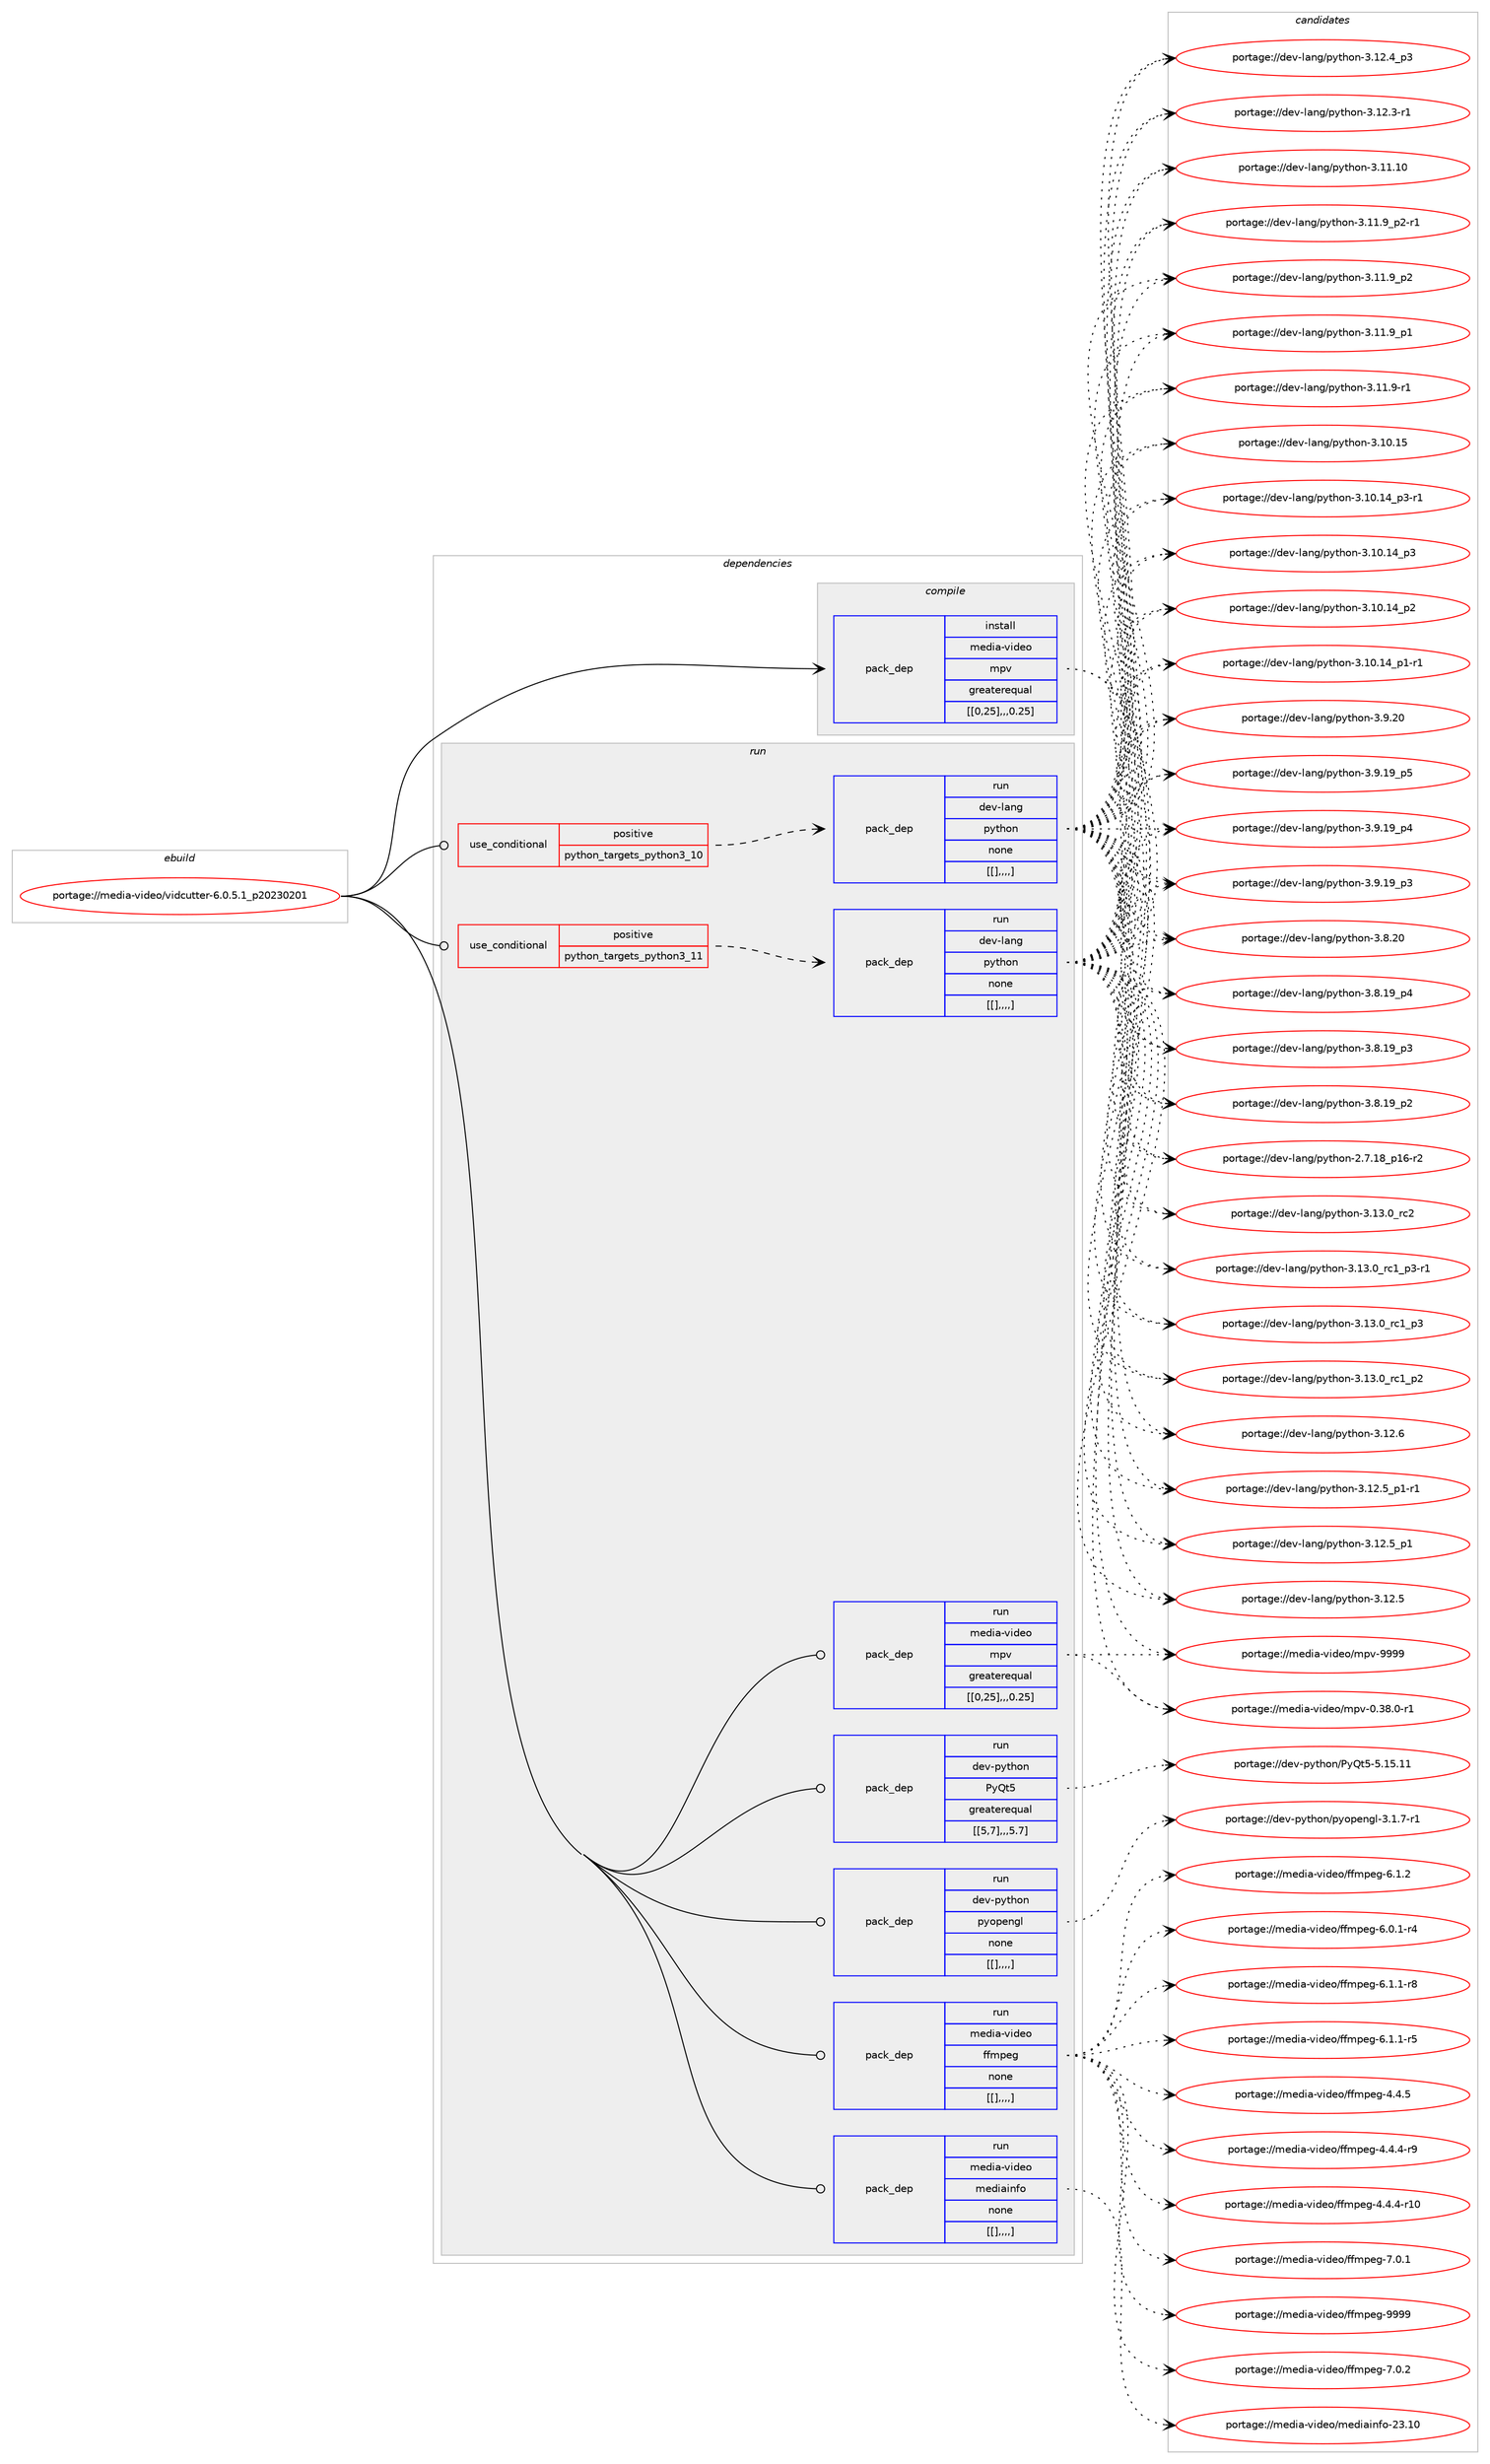 digraph prolog {

# *************
# Graph options
# *************

newrank=true;
concentrate=true;
compound=true;
graph [rankdir=LR,fontname=Helvetica,fontsize=10,ranksep=1.5];#, ranksep=2.5, nodesep=0.2];
edge  [arrowhead=vee];
node  [fontname=Helvetica,fontsize=10];

# **********
# The ebuild
# **********

subgraph cluster_leftcol {
color=gray;
label=<<i>ebuild</i>>;
id [label="portage://media-video/vidcutter-6.0.5.1_p20230201", color=red, width=4, href="../media-video/vidcutter-6.0.5.1_p20230201.svg"];
}

# ****************
# The dependencies
# ****************

subgraph cluster_midcol {
color=gray;
label=<<i>dependencies</i>>;
subgraph cluster_compile {
fillcolor="#eeeeee";
style=filled;
label=<<i>compile</i>>;
subgraph pack259565 {
dependency352610 [label=<<TABLE BORDER="0" CELLBORDER="1" CELLSPACING="0" CELLPADDING="4" WIDTH="220"><TR><TD ROWSPAN="6" CELLPADDING="30">pack_dep</TD></TR><TR><TD WIDTH="110">install</TD></TR><TR><TD>media-video</TD></TR><TR><TD>mpv</TD></TR><TR><TD>greaterequal</TD></TR><TR><TD>[[0,25],,,0.25]</TD></TR></TABLE>>, shape=none, color=blue];
}
id:e -> dependency352610:w [weight=20,style="solid",arrowhead="vee"];
}
subgraph cluster_compileandrun {
fillcolor="#eeeeee";
style=filled;
label=<<i>compile and run</i>>;
}
subgraph cluster_run {
fillcolor="#eeeeee";
style=filled;
label=<<i>run</i>>;
subgraph cond90345 {
dependency352611 [label=<<TABLE BORDER="0" CELLBORDER="1" CELLSPACING="0" CELLPADDING="4"><TR><TD ROWSPAN="3" CELLPADDING="10">use_conditional</TD></TR><TR><TD>positive</TD></TR><TR><TD>python_targets_python3_10</TD></TR></TABLE>>, shape=none, color=red];
subgraph pack259566 {
dependency352612 [label=<<TABLE BORDER="0" CELLBORDER="1" CELLSPACING="0" CELLPADDING="4" WIDTH="220"><TR><TD ROWSPAN="6" CELLPADDING="30">pack_dep</TD></TR><TR><TD WIDTH="110">run</TD></TR><TR><TD>dev-lang</TD></TR><TR><TD>python</TD></TR><TR><TD>none</TD></TR><TR><TD>[[],,,,]</TD></TR></TABLE>>, shape=none, color=blue];
}
dependency352611:e -> dependency352612:w [weight=20,style="dashed",arrowhead="vee"];
}
id:e -> dependency352611:w [weight=20,style="solid",arrowhead="odot"];
subgraph cond90346 {
dependency352613 [label=<<TABLE BORDER="0" CELLBORDER="1" CELLSPACING="0" CELLPADDING="4"><TR><TD ROWSPAN="3" CELLPADDING="10">use_conditional</TD></TR><TR><TD>positive</TD></TR><TR><TD>python_targets_python3_11</TD></TR></TABLE>>, shape=none, color=red];
subgraph pack259567 {
dependency352614 [label=<<TABLE BORDER="0" CELLBORDER="1" CELLSPACING="0" CELLPADDING="4" WIDTH="220"><TR><TD ROWSPAN="6" CELLPADDING="30">pack_dep</TD></TR><TR><TD WIDTH="110">run</TD></TR><TR><TD>dev-lang</TD></TR><TR><TD>python</TD></TR><TR><TD>none</TD></TR><TR><TD>[[],,,,]</TD></TR></TABLE>>, shape=none, color=blue];
}
dependency352613:e -> dependency352614:w [weight=20,style="dashed",arrowhead="vee"];
}
id:e -> dependency352613:w [weight=20,style="solid",arrowhead="odot"];
subgraph pack259568 {
dependency352615 [label=<<TABLE BORDER="0" CELLBORDER="1" CELLSPACING="0" CELLPADDING="4" WIDTH="220"><TR><TD ROWSPAN="6" CELLPADDING="30">pack_dep</TD></TR><TR><TD WIDTH="110">run</TD></TR><TR><TD>dev-python</TD></TR><TR><TD>PyQt5</TD></TR><TR><TD>greaterequal</TD></TR><TR><TD>[[5,7],,,5.7]</TD></TR></TABLE>>, shape=none, color=blue];
}
id:e -> dependency352615:w [weight=20,style="solid",arrowhead="odot"];
subgraph pack259569 {
dependency352616 [label=<<TABLE BORDER="0" CELLBORDER="1" CELLSPACING="0" CELLPADDING="4" WIDTH="220"><TR><TD ROWSPAN="6" CELLPADDING="30">pack_dep</TD></TR><TR><TD WIDTH="110">run</TD></TR><TR><TD>dev-python</TD></TR><TR><TD>pyopengl</TD></TR><TR><TD>none</TD></TR><TR><TD>[[],,,,]</TD></TR></TABLE>>, shape=none, color=blue];
}
id:e -> dependency352616:w [weight=20,style="solid",arrowhead="odot"];
subgraph pack259570 {
dependency352617 [label=<<TABLE BORDER="0" CELLBORDER="1" CELLSPACING="0" CELLPADDING="4" WIDTH="220"><TR><TD ROWSPAN="6" CELLPADDING="30">pack_dep</TD></TR><TR><TD WIDTH="110">run</TD></TR><TR><TD>media-video</TD></TR><TR><TD>ffmpeg</TD></TR><TR><TD>none</TD></TR><TR><TD>[[],,,,]</TD></TR></TABLE>>, shape=none, color=blue];
}
id:e -> dependency352617:w [weight=20,style="solid",arrowhead="odot"];
subgraph pack259571 {
dependency352618 [label=<<TABLE BORDER="0" CELLBORDER="1" CELLSPACING="0" CELLPADDING="4" WIDTH="220"><TR><TD ROWSPAN="6" CELLPADDING="30">pack_dep</TD></TR><TR><TD WIDTH="110">run</TD></TR><TR><TD>media-video</TD></TR><TR><TD>mediainfo</TD></TR><TR><TD>none</TD></TR><TR><TD>[[],,,,]</TD></TR></TABLE>>, shape=none, color=blue];
}
id:e -> dependency352618:w [weight=20,style="solid",arrowhead="odot"];
subgraph pack259572 {
dependency352619 [label=<<TABLE BORDER="0" CELLBORDER="1" CELLSPACING="0" CELLPADDING="4" WIDTH="220"><TR><TD ROWSPAN="6" CELLPADDING="30">pack_dep</TD></TR><TR><TD WIDTH="110">run</TD></TR><TR><TD>media-video</TD></TR><TR><TD>mpv</TD></TR><TR><TD>greaterequal</TD></TR><TR><TD>[[0,25],,,0.25]</TD></TR></TABLE>>, shape=none, color=blue];
}
id:e -> dependency352619:w [weight=20,style="solid",arrowhead="odot"];
}
}

# **************
# The candidates
# **************

subgraph cluster_choices {
rank=same;
color=gray;
label=<<i>candidates</i>>;

subgraph choice259565 {
color=black;
nodesep=1;
choice1091011001059745118105100101111471091121184557575757 [label="portage://media-video/mpv-9999", color=red, width=4,href="../media-video/mpv-9999.svg"];
choice109101100105974511810510010111147109112118454846515646484511449 [label="portage://media-video/mpv-0.38.0-r1", color=red, width=4,href="../media-video/mpv-0.38.0-r1.svg"];
dependency352610:e -> choice1091011001059745118105100101111471091121184557575757:w [style=dotted,weight="100"];
dependency352610:e -> choice109101100105974511810510010111147109112118454846515646484511449:w [style=dotted,weight="100"];
}
subgraph choice259566 {
color=black;
nodesep=1;
choice10010111845108971101034711212111610411111045514649514648951149950 [label="portage://dev-lang/python-3.13.0_rc2", color=red, width=4,href="../dev-lang/python-3.13.0_rc2.svg"];
choice1001011184510897110103471121211161041111104551464951464895114994995112514511449 [label="portage://dev-lang/python-3.13.0_rc1_p3-r1", color=red, width=4,href="../dev-lang/python-3.13.0_rc1_p3-r1.svg"];
choice100101118451089711010347112121116104111110455146495146489511499499511251 [label="portage://dev-lang/python-3.13.0_rc1_p3", color=red, width=4,href="../dev-lang/python-3.13.0_rc1_p3.svg"];
choice100101118451089711010347112121116104111110455146495146489511499499511250 [label="portage://dev-lang/python-3.13.0_rc1_p2", color=red, width=4,href="../dev-lang/python-3.13.0_rc1_p2.svg"];
choice10010111845108971101034711212111610411111045514649504654 [label="portage://dev-lang/python-3.12.6", color=red, width=4,href="../dev-lang/python-3.12.6.svg"];
choice1001011184510897110103471121211161041111104551464950465395112494511449 [label="portage://dev-lang/python-3.12.5_p1-r1", color=red, width=4,href="../dev-lang/python-3.12.5_p1-r1.svg"];
choice100101118451089711010347112121116104111110455146495046539511249 [label="portage://dev-lang/python-3.12.5_p1", color=red, width=4,href="../dev-lang/python-3.12.5_p1.svg"];
choice10010111845108971101034711212111610411111045514649504653 [label="portage://dev-lang/python-3.12.5", color=red, width=4,href="../dev-lang/python-3.12.5.svg"];
choice100101118451089711010347112121116104111110455146495046529511251 [label="portage://dev-lang/python-3.12.4_p3", color=red, width=4,href="../dev-lang/python-3.12.4_p3.svg"];
choice100101118451089711010347112121116104111110455146495046514511449 [label="portage://dev-lang/python-3.12.3-r1", color=red, width=4,href="../dev-lang/python-3.12.3-r1.svg"];
choice1001011184510897110103471121211161041111104551464949464948 [label="portage://dev-lang/python-3.11.10", color=red, width=4,href="../dev-lang/python-3.11.10.svg"];
choice1001011184510897110103471121211161041111104551464949465795112504511449 [label="portage://dev-lang/python-3.11.9_p2-r1", color=red, width=4,href="../dev-lang/python-3.11.9_p2-r1.svg"];
choice100101118451089711010347112121116104111110455146494946579511250 [label="portage://dev-lang/python-3.11.9_p2", color=red, width=4,href="../dev-lang/python-3.11.9_p2.svg"];
choice100101118451089711010347112121116104111110455146494946579511249 [label="portage://dev-lang/python-3.11.9_p1", color=red, width=4,href="../dev-lang/python-3.11.9_p1.svg"];
choice100101118451089711010347112121116104111110455146494946574511449 [label="portage://dev-lang/python-3.11.9-r1", color=red, width=4,href="../dev-lang/python-3.11.9-r1.svg"];
choice1001011184510897110103471121211161041111104551464948464953 [label="portage://dev-lang/python-3.10.15", color=red, width=4,href="../dev-lang/python-3.10.15.svg"];
choice100101118451089711010347112121116104111110455146494846495295112514511449 [label="portage://dev-lang/python-3.10.14_p3-r1", color=red, width=4,href="../dev-lang/python-3.10.14_p3-r1.svg"];
choice10010111845108971101034711212111610411111045514649484649529511251 [label="portage://dev-lang/python-3.10.14_p3", color=red, width=4,href="../dev-lang/python-3.10.14_p3.svg"];
choice10010111845108971101034711212111610411111045514649484649529511250 [label="portage://dev-lang/python-3.10.14_p2", color=red, width=4,href="../dev-lang/python-3.10.14_p2.svg"];
choice100101118451089711010347112121116104111110455146494846495295112494511449 [label="portage://dev-lang/python-3.10.14_p1-r1", color=red, width=4,href="../dev-lang/python-3.10.14_p1-r1.svg"];
choice10010111845108971101034711212111610411111045514657465048 [label="portage://dev-lang/python-3.9.20", color=red, width=4,href="../dev-lang/python-3.9.20.svg"];
choice100101118451089711010347112121116104111110455146574649579511253 [label="portage://dev-lang/python-3.9.19_p5", color=red, width=4,href="../dev-lang/python-3.9.19_p5.svg"];
choice100101118451089711010347112121116104111110455146574649579511252 [label="portage://dev-lang/python-3.9.19_p4", color=red, width=4,href="../dev-lang/python-3.9.19_p4.svg"];
choice100101118451089711010347112121116104111110455146574649579511251 [label="portage://dev-lang/python-3.9.19_p3", color=red, width=4,href="../dev-lang/python-3.9.19_p3.svg"];
choice10010111845108971101034711212111610411111045514656465048 [label="portage://dev-lang/python-3.8.20", color=red, width=4,href="../dev-lang/python-3.8.20.svg"];
choice100101118451089711010347112121116104111110455146564649579511252 [label="portage://dev-lang/python-3.8.19_p4", color=red, width=4,href="../dev-lang/python-3.8.19_p4.svg"];
choice100101118451089711010347112121116104111110455146564649579511251 [label="portage://dev-lang/python-3.8.19_p3", color=red, width=4,href="../dev-lang/python-3.8.19_p3.svg"];
choice100101118451089711010347112121116104111110455146564649579511250 [label="portage://dev-lang/python-3.8.19_p2", color=red, width=4,href="../dev-lang/python-3.8.19_p2.svg"];
choice100101118451089711010347112121116104111110455046554649569511249544511450 [label="portage://dev-lang/python-2.7.18_p16-r2", color=red, width=4,href="../dev-lang/python-2.7.18_p16-r2.svg"];
dependency352612:e -> choice10010111845108971101034711212111610411111045514649514648951149950:w [style=dotted,weight="100"];
dependency352612:e -> choice1001011184510897110103471121211161041111104551464951464895114994995112514511449:w [style=dotted,weight="100"];
dependency352612:e -> choice100101118451089711010347112121116104111110455146495146489511499499511251:w [style=dotted,weight="100"];
dependency352612:e -> choice100101118451089711010347112121116104111110455146495146489511499499511250:w [style=dotted,weight="100"];
dependency352612:e -> choice10010111845108971101034711212111610411111045514649504654:w [style=dotted,weight="100"];
dependency352612:e -> choice1001011184510897110103471121211161041111104551464950465395112494511449:w [style=dotted,weight="100"];
dependency352612:e -> choice100101118451089711010347112121116104111110455146495046539511249:w [style=dotted,weight="100"];
dependency352612:e -> choice10010111845108971101034711212111610411111045514649504653:w [style=dotted,weight="100"];
dependency352612:e -> choice100101118451089711010347112121116104111110455146495046529511251:w [style=dotted,weight="100"];
dependency352612:e -> choice100101118451089711010347112121116104111110455146495046514511449:w [style=dotted,weight="100"];
dependency352612:e -> choice1001011184510897110103471121211161041111104551464949464948:w [style=dotted,weight="100"];
dependency352612:e -> choice1001011184510897110103471121211161041111104551464949465795112504511449:w [style=dotted,weight="100"];
dependency352612:e -> choice100101118451089711010347112121116104111110455146494946579511250:w [style=dotted,weight="100"];
dependency352612:e -> choice100101118451089711010347112121116104111110455146494946579511249:w [style=dotted,weight="100"];
dependency352612:e -> choice100101118451089711010347112121116104111110455146494946574511449:w [style=dotted,weight="100"];
dependency352612:e -> choice1001011184510897110103471121211161041111104551464948464953:w [style=dotted,weight="100"];
dependency352612:e -> choice100101118451089711010347112121116104111110455146494846495295112514511449:w [style=dotted,weight="100"];
dependency352612:e -> choice10010111845108971101034711212111610411111045514649484649529511251:w [style=dotted,weight="100"];
dependency352612:e -> choice10010111845108971101034711212111610411111045514649484649529511250:w [style=dotted,weight="100"];
dependency352612:e -> choice100101118451089711010347112121116104111110455146494846495295112494511449:w [style=dotted,weight="100"];
dependency352612:e -> choice10010111845108971101034711212111610411111045514657465048:w [style=dotted,weight="100"];
dependency352612:e -> choice100101118451089711010347112121116104111110455146574649579511253:w [style=dotted,weight="100"];
dependency352612:e -> choice100101118451089711010347112121116104111110455146574649579511252:w [style=dotted,weight="100"];
dependency352612:e -> choice100101118451089711010347112121116104111110455146574649579511251:w [style=dotted,weight="100"];
dependency352612:e -> choice10010111845108971101034711212111610411111045514656465048:w [style=dotted,weight="100"];
dependency352612:e -> choice100101118451089711010347112121116104111110455146564649579511252:w [style=dotted,weight="100"];
dependency352612:e -> choice100101118451089711010347112121116104111110455146564649579511251:w [style=dotted,weight="100"];
dependency352612:e -> choice100101118451089711010347112121116104111110455146564649579511250:w [style=dotted,weight="100"];
dependency352612:e -> choice100101118451089711010347112121116104111110455046554649569511249544511450:w [style=dotted,weight="100"];
}
subgraph choice259567 {
color=black;
nodesep=1;
choice10010111845108971101034711212111610411111045514649514648951149950 [label="portage://dev-lang/python-3.13.0_rc2", color=red, width=4,href="../dev-lang/python-3.13.0_rc2.svg"];
choice1001011184510897110103471121211161041111104551464951464895114994995112514511449 [label="portage://dev-lang/python-3.13.0_rc1_p3-r1", color=red, width=4,href="../dev-lang/python-3.13.0_rc1_p3-r1.svg"];
choice100101118451089711010347112121116104111110455146495146489511499499511251 [label="portage://dev-lang/python-3.13.0_rc1_p3", color=red, width=4,href="../dev-lang/python-3.13.0_rc1_p3.svg"];
choice100101118451089711010347112121116104111110455146495146489511499499511250 [label="portage://dev-lang/python-3.13.0_rc1_p2", color=red, width=4,href="../dev-lang/python-3.13.0_rc1_p2.svg"];
choice10010111845108971101034711212111610411111045514649504654 [label="portage://dev-lang/python-3.12.6", color=red, width=4,href="../dev-lang/python-3.12.6.svg"];
choice1001011184510897110103471121211161041111104551464950465395112494511449 [label="portage://dev-lang/python-3.12.5_p1-r1", color=red, width=4,href="../dev-lang/python-3.12.5_p1-r1.svg"];
choice100101118451089711010347112121116104111110455146495046539511249 [label="portage://dev-lang/python-3.12.5_p1", color=red, width=4,href="../dev-lang/python-3.12.5_p1.svg"];
choice10010111845108971101034711212111610411111045514649504653 [label="portage://dev-lang/python-3.12.5", color=red, width=4,href="../dev-lang/python-3.12.5.svg"];
choice100101118451089711010347112121116104111110455146495046529511251 [label="portage://dev-lang/python-3.12.4_p3", color=red, width=4,href="../dev-lang/python-3.12.4_p3.svg"];
choice100101118451089711010347112121116104111110455146495046514511449 [label="portage://dev-lang/python-3.12.3-r1", color=red, width=4,href="../dev-lang/python-3.12.3-r1.svg"];
choice1001011184510897110103471121211161041111104551464949464948 [label="portage://dev-lang/python-3.11.10", color=red, width=4,href="../dev-lang/python-3.11.10.svg"];
choice1001011184510897110103471121211161041111104551464949465795112504511449 [label="portage://dev-lang/python-3.11.9_p2-r1", color=red, width=4,href="../dev-lang/python-3.11.9_p2-r1.svg"];
choice100101118451089711010347112121116104111110455146494946579511250 [label="portage://dev-lang/python-3.11.9_p2", color=red, width=4,href="../dev-lang/python-3.11.9_p2.svg"];
choice100101118451089711010347112121116104111110455146494946579511249 [label="portage://dev-lang/python-3.11.9_p1", color=red, width=4,href="../dev-lang/python-3.11.9_p1.svg"];
choice100101118451089711010347112121116104111110455146494946574511449 [label="portage://dev-lang/python-3.11.9-r1", color=red, width=4,href="../dev-lang/python-3.11.9-r1.svg"];
choice1001011184510897110103471121211161041111104551464948464953 [label="portage://dev-lang/python-3.10.15", color=red, width=4,href="../dev-lang/python-3.10.15.svg"];
choice100101118451089711010347112121116104111110455146494846495295112514511449 [label="portage://dev-lang/python-3.10.14_p3-r1", color=red, width=4,href="../dev-lang/python-3.10.14_p3-r1.svg"];
choice10010111845108971101034711212111610411111045514649484649529511251 [label="portage://dev-lang/python-3.10.14_p3", color=red, width=4,href="../dev-lang/python-3.10.14_p3.svg"];
choice10010111845108971101034711212111610411111045514649484649529511250 [label="portage://dev-lang/python-3.10.14_p2", color=red, width=4,href="../dev-lang/python-3.10.14_p2.svg"];
choice100101118451089711010347112121116104111110455146494846495295112494511449 [label="portage://dev-lang/python-3.10.14_p1-r1", color=red, width=4,href="../dev-lang/python-3.10.14_p1-r1.svg"];
choice10010111845108971101034711212111610411111045514657465048 [label="portage://dev-lang/python-3.9.20", color=red, width=4,href="../dev-lang/python-3.9.20.svg"];
choice100101118451089711010347112121116104111110455146574649579511253 [label="portage://dev-lang/python-3.9.19_p5", color=red, width=4,href="../dev-lang/python-3.9.19_p5.svg"];
choice100101118451089711010347112121116104111110455146574649579511252 [label="portage://dev-lang/python-3.9.19_p4", color=red, width=4,href="../dev-lang/python-3.9.19_p4.svg"];
choice100101118451089711010347112121116104111110455146574649579511251 [label="portage://dev-lang/python-3.9.19_p3", color=red, width=4,href="../dev-lang/python-3.9.19_p3.svg"];
choice10010111845108971101034711212111610411111045514656465048 [label="portage://dev-lang/python-3.8.20", color=red, width=4,href="../dev-lang/python-3.8.20.svg"];
choice100101118451089711010347112121116104111110455146564649579511252 [label="portage://dev-lang/python-3.8.19_p4", color=red, width=4,href="../dev-lang/python-3.8.19_p4.svg"];
choice100101118451089711010347112121116104111110455146564649579511251 [label="portage://dev-lang/python-3.8.19_p3", color=red, width=4,href="../dev-lang/python-3.8.19_p3.svg"];
choice100101118451089711010347112121116104111110455146564649579511250 [label="portage://dev-lang/python-3.8.19_p2", color=red, width=4,href="../dev-lang/python-3.8.19_p2.svg"];
choice100101118451089711010347112121116104111110455046554649569511249544511450 [label="portage://dev-lang/python-2.7.18_p16-r2", color=red, width=4,href="../dev-lang/python-2.7.18_p16-r2.svg"];
dependency352614:e -> choice10010111845108971101034711212111610411111045514649514648951149950:w [style=dotted,weight="100"];
dependency352614:e -> choice1001011184510897110103471121211161041111104551464951464895114994995112514511449:w [style=dotted,weight="100"];
dependency352614:e -> choice100101118451089711010347112121116104111110455146495146489511499499511251:w [style=dotted,weight="100"];
dependency352614:e -> choice100101118451089711010347112121116104111110455146495146489511499499511250:w [style=dotted,weight="100"];
dependency352614:e -> choice10010111845108971101034711212111610411111045514649504654:w [style=dotted,weight="100"];
dependency352614:e -> choice1001011184510897110103471121211161041111104551464950465395112494511449:w [style=dotted,weight="100"];
dependency352614:e -> choice100101118451089711010347112121116104111110455146495046539511249:w [style=dotted,weight="100"];
dependency352614:e -> choice10010111845108971101034711212111610411111045514649504653:w [style=dotted,weight="100"];
dependency352614:e -> choice100101118451089711010347112121116104111110455146495046529511251:w [style=dotted,weight="100"];
dependency352614:e -> choice100101118451089711010347112121116104111110455146495046514511449:w [style=dotted,weight="100"];
dependency352614:e -> choice1001011184510897110103471121211161041111104551464949464948:w [style=dotted,weight="100"];
dependency352614:e -> choice1001011184510897110103471121211161041111104551464949465795112504511449:w [style=dotted,weight="100"];
dependency352614:e -> choice100101118451089711010347112121116104111110455146494946579511250:w [style=dotted,weight="100"];
dependency352614:e -> choice100101118451089711010347112121116104111110455146494946579511249:w [style=dotted,weight="100"];
dependency352614:e -> choice100101118451089711010347112121116104111110455146494946574511449:w [style=dotted,weight="100"];
dependency352614:e -> choice1001011184510897110103471121211161041111104551464948464953:w [style=dotted,weight="100"];
dependency352614:e -> choice100101118451089711010347112121116104111110455146494846495295112514511449:w [style=dotted,weight="100"];
dependency352614:e -> choice10010111845108971101034711212111610411111045514649484649529511251:w [style=dotted,weight="100"];
dependency352614:e -> choice10010111845108971101034711212111610411111045514649484649529511250:w [style=dotted,weight="100"];
dependency352614:e -> choice100101118451089711010347112121116104111110455146494846495295112494511449:w [style=dotted,weight="100"];
dependency352614:e -> choice10010111845108971101034711212111610411111045514657465048:w [style=dotted,weight="100"];
dependency352614:e -> choice100101118451089711010347112121116104111110455146574649579511253:w [style=dotted,weight="100"];
dependency352614:e -> choice100101118451089711010347112121116104111110455146574649579511252:w [style=dotted,weight="100"];
dependency352614:e -> choice100101118451089711010347112121116104111110455146574649579511251:w [style=dotted,weight="100"];
dependency352614:e -> choice10010111845108971101034711212111610411111045514656465048:w [style=dotted,weight="100"];
dependency352614:e -> choice100101118451089711010347112121116104111110455146564649579511252:w [style=dotted,weight="100"];
dependency352614:e -> choice100101118451089711010347112121116104111110455146564649579511251:w [style=dotted,weight="100"];
dependency352614:e -> choice100101118451089711010347112121116104111110455146564649579511250:w [style=dotted,weight="100"];
dependency352614:e -> choice100101118451089711010347112121116104111110455046554649569511249544511450:w [style=dotted,weight="100"];
}
subgraph choice259568 {
color=black;
nodesep=1;
choice10010111845112121116104111110478012181116534553464953464949 [label="portage://dev-python/PyQt5-5.15.11", color=red, width=4,href="../dev-python/PyQt5-5.15.11.svg"];
dependency352615:e -> choice10010111845112121116104111110478012181116534553464953464949:w [style=dotted,weight="100"];
}
subgraph choice259569 {
color=black;
nodesep=1;
choice10010111845112121116104111110471121211111121011101031084551464946554511449 [label="portage://dev-python/pyopengl-3.1.7-r1", color=red, width=4,href="../dev-python/pyopengl-3.1.7-r1.svg"];
dependency352616:e -> choice10010111845112121116104111110471121211111121011101031084551464946554511449:w [style=dotted,weight="100"];
}
subgraph choice259570 {
color=black;
nodesep=1;
choice1091011001059745118105100101111471021021091121011034557575757 [label="portage://media-video/ffmpeg-9999", color=red, width=4,href="../media-video/ffmpeg-9999.svg"];
choice109101100105974511810510010111147102102109112101103455546484650 [label="portage://media-video/ffmpeg-7.0.2", color=red, width=4,href="../media-video/ffmpeg-7.0.2.svg"];
choice109101100105974511810510010111147102102109112101103455546484649 [label="portage://media-video/ffmpeg-7.0.1", color=red, width=4,href="../media-video/ffmpeg-7.0.1.svg"];
choice109101100105974511810510010111147102102109112101103455446494650 [label="portage://media-video/ffmpeg-6.1.2", color=red, width=4,href="../media-video/ffmpeg-6.1.2.svg"];
choice1091011001059745118105100101111471021021091121011034554464946494511456 [label="portage://media-video/ffmpeg-6.1.1-r8", color=red, width=4,href="../media-video/ffmpeg-6.1.1-r8.svg"];
choice1091011001059745118105100101111471021021091121011034554464946494511453 [label="portage://media-video/ffmpeg-6.1.1-r5", color=red, width=4,href="../media-video/ffmpeg-6.1.1-r5.svg"];
choice1091011001059745118105100101111471021021091121011034554464846494511452 [label="portage://media-video/ffmpeg-6.0.1-r4", color=red, width=4,href="../media-video/ffmpeg-6.0.1-r4.svg"];
choice109101100105974511810510010111147102102109112101103455246524653 [label="portage://media-video/ffmpeg-4.4.5", color=red, width=4,href="../media-video/ffmpeg-4.4.5.svg"];
choice1091011001059745118105100101111471021021091121011034552465246524511457 [label="portage://media-video/ffmpeg-4.4.4-r9", color=red, width=4,href="../media-video/ffmpeg-4.4.4-r9.svg"];
choice109101100105974511810510010111147102102109112101103455246524652451144948 [label="portage://media-video/ffmpeg-4.4.4-r10", color=red, width=4,href="../media-video/ffmpeg-4.4.4-r10.svg"];
dependency352617:e -> choice1091011001059745118105100101111471021021091121011034557575757:w [style=dotted,weight="100"];
dependency352617:e -> choice109101100105974511810510010111147102102109112101103455546484650:w [style=dotted,weight="100"];
dependency352617:e -> choice109101100105974511810510010111147102102109112101103455546484649:w [style=dotted,weight="100"];
dependency352617:e -> choice109101100105974511810510010111147102102109112101103455446494650:w [style=dotted,weight="100"];
dependency352617:e -> choice1091011001059745118105100101111471021021091121011034554464946494511456:w [style=dotted,weight="100"];
dependency352617:e -> choice1091011001059745118105100101111471021021091121011034554464946494511453:w [style=dotted,weight="100"];
dependency352617:e -> choice1091011001059745118105100101111471021021091121011034554464846494511452:w [style=dotted,weight="100"];
dependency352617:e -> choice109101100105974511810510010111147102102109112101103455246524653:w [style=dotted,weight="100"];
dependency352617:e -> choice1091011001059745118105100101111471021021091121011034552465246524511457:w [style=dotted,weight="100"];
dependency352617:e -> choice109101100105974511810510010111147102102109112101103455246524652451144948:w [style=dotted,weight="100"];
}
subgraph choice259571 {
color=black;
nodesep=1;
choice10910110010597451181051001011114710910110010597105110102111455051464948 [label="portage://media-video/mediainfo-23.10", color=red, width=4,href="../media-video/mediainfo-23.10.svg"];
dependency352618:e -> choice10910110010597451181051001011114710910110010597105110102111455051464948:w [style=dotted,weight="100"];
}
subgraph choice259572 {
color=black;
nodesep=1;
choice1091011001059745118105100101111471091121184557575757 [label="portage://media-video/mpv-9999", color=red, width=4,href="../media-video/mpv-9999.svg"];
choice109101100105974511810510010111147109112118454846515646484511449 [label="portage://media-video/mpv-0.38.0-r1", color=red, width=4,href="../media-video/mpv-0.38.0-r1.svg"];
dependency352619:e -> choice1091011001059745118105100101111471091121184557575757:w [style=dotted,weight="100"];
dependency352619:e -> choice109101100105974511810510010111147109112118454846515646484511449:w [style=dotted,weight="100"];
}
}

}
